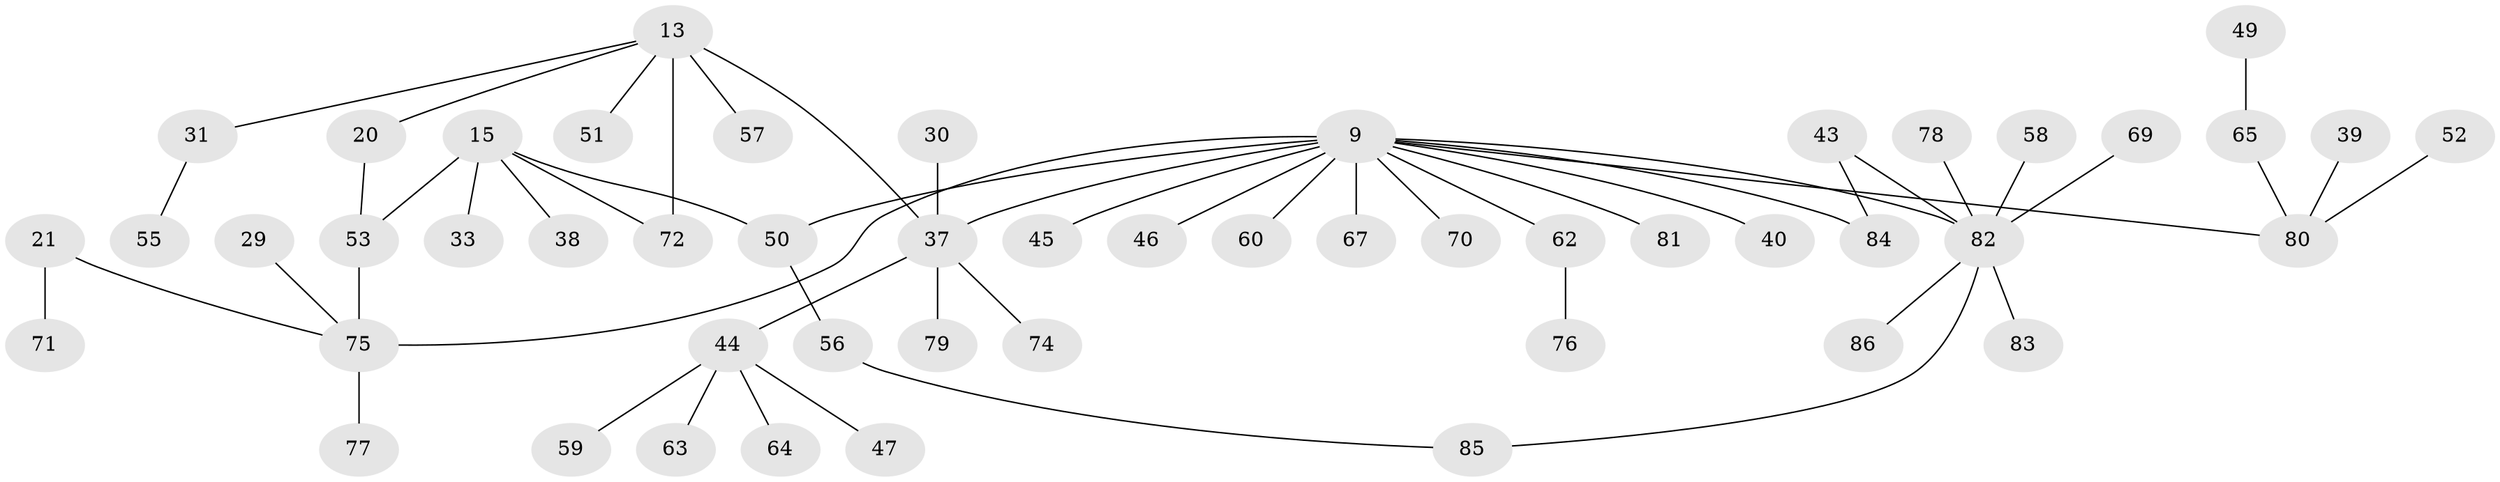 // original degree distribution, {2: 0.2441860465116279, 3: 0.12790697674418605, 8: 0.011627906976744186, 7: 0.011627906976744186, 4: 0.11627906976744186, 5: 0.023255813953488372, 6: 0.023255813953488372, 1: 0.4418604651162791}
// Generated by graph-tools (version 1.1) at 2025/45/03/04/25 21:45:49]
// undirected, 51 vertices, 55 edges
graph export_dot {
graph [start="1"]
  node [color=gray90,style=filled];
  9 [super="+8"];
  13 [super="+7"];
  15;
  20;
  21;
  29;
  30;
  31 [super="+16"];
  33;
  37 [super="+22+19"];
  38;
  39;
  40;
  43;
  44 [super="+28+36"];
  45;
  46;
  47;
  49;
  50 [super="+18"];
  51;
  52;
  53 [super="+12"];
  55;
  56;
  57;
  58;
  59;
  60;
  62 [super="+42+61"];
  63;
  64;
  65 [super="+35"];
  67;
  69;
  70;
  71;
  72;
  74;
  75 [super="+73+17+27"];
  76;
  77;
  78;
  79;
  80 [super="+26"];
  81;
  82 [super="+68+41+66"];
  83;
  84;
  85;
  86;
  9 -- 70;
  9 -- 67;
  9 -- 40;
  9 -- 45;
  9 -- 46;
  9 -- 81;
  9 -- 84;
  9 -- 60;
  9 -- 37 [weight=2];
  9 -- 82 [weight=2];
  9 -- 80;
  9 -- 62;
  9 -- 75 [weight=2];
  9 -- 50;
  13 -- 20;
  13 -- 51;
  13 -- 37 [weight=2];
  13 -- 72;
  13 -- 57;
  13 -- 31;
  15 -- 33;
  15 -- 38;
  15 -- 53 [weight=2];
  15 -- 72;
  15 -- 50;
  20 -- 53;
  21 -- 71;
  21 -- 75;
  29 -- 75;
  30 -- 37;
  31 -- 55;
  37 -- 74;
  37 -- 79;
  37 -- 44;
  39 -- 80;
  43 -- 84;
  43 -- 82;
  44 -- 64;
  44 -- 59;
  44 -- 63;
  44 -- 47;
  49 -- 65;
  50 -- 56;
  52 -- 80;
  53 -- 75;
  56 -- 85;
  58 -- 82;
  62 -- 76;
  65 -- 80;
  69 -- 82;
  75 -- 77;
  78 -- 82;
  82 -- 86;
  82 -- 85;
  82 -- 83;
}
